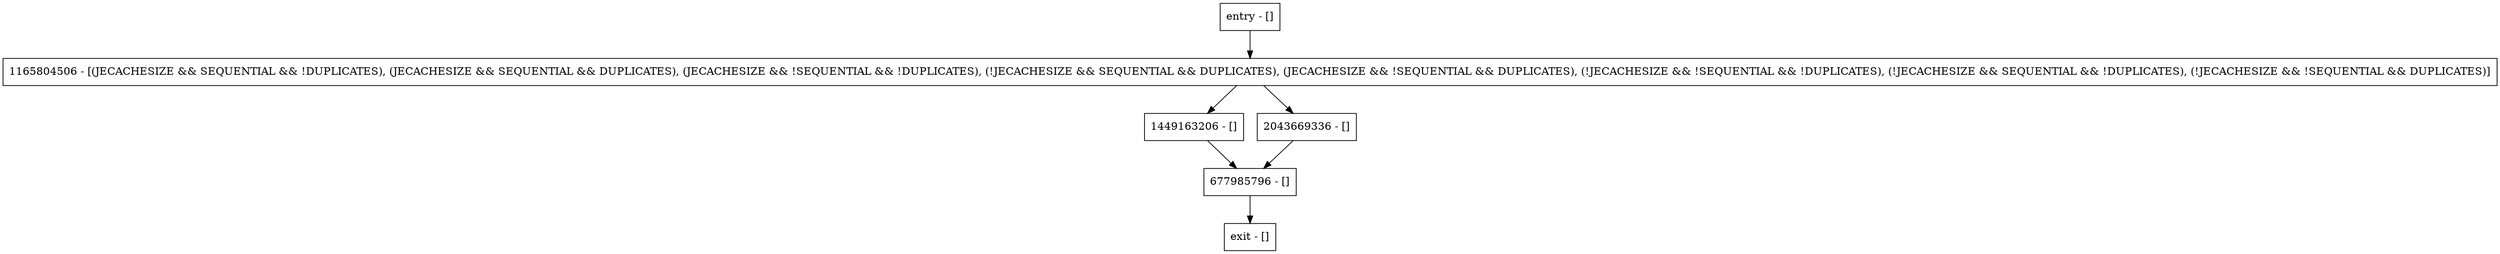digraph recordExists {
node [shape=record];
entry [label="entry - []"];
exit [label="exit - []"];
1449163206 [label="1449163206 - []"];
1165804506 [label="1165804506 - [(JECACHESIZE && SEQUENTIAL && !DUPLICATES), (JECACHESIZE && SEQUENTIAL && DUPLICATES), (JECACHESIZE && !SEQUENTIAL && !DUPLICATES), (!JECACHESIZE && SEQUENTIAL && DUPLICATES), (JECACHESIZE && !SEQUENTIAL && DUPLICATES), (!JECACHESIZE && !SEQUENTIAL && !DUPLICATES), (!JECACHESIZE && SEQUENTIAL && !DUPLICATES), (!JECACHESIZE && !SEQUENTIAL && DUPLICATES)]"];
2043669336 [label="2043669336 - []"];
677985796 [label="677985796 - []"];
entry;
exit;
entry -> 1165804506;
1449163206 -> 677985796;
1165804506 -> 1449163206;
1165804506 -> 2043669336;
2043669336 -> 677985796;
677985796 -> exit;
}
